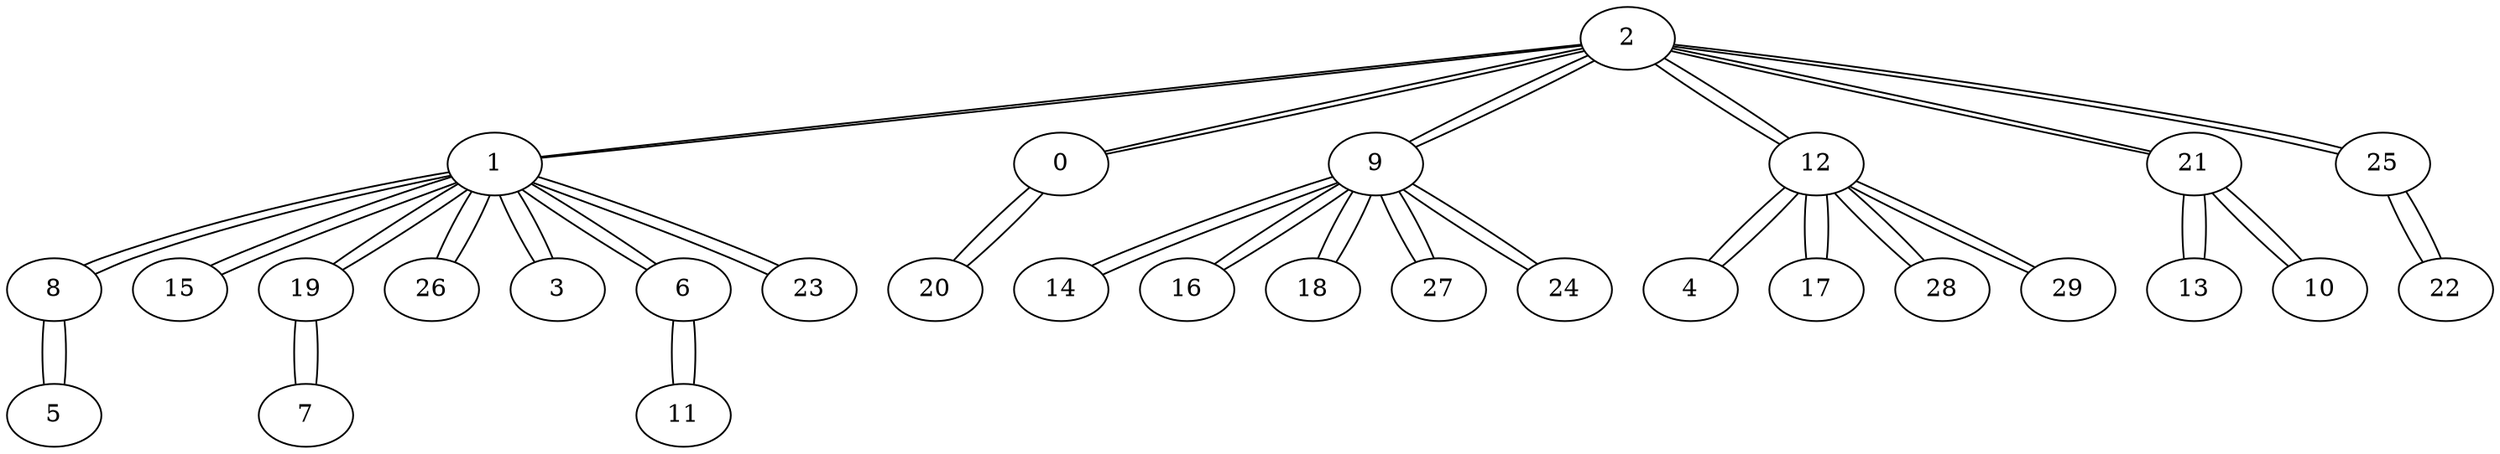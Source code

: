 // Gilbert
graph {
	2 [label=2]
	2 -- 1
	2 -- 0
	2 -- 9
	2 -- 12
	2 -- 21
	2 -- 25
	1 [label=1]
	1 -- 2
	1 -- 8
	1 -- 15
	1 -- 19
	1 -- 26
	1 -- 3
	1 -- 6
	1 -- 23
	0 [label=0]
	0 -- 2
	0 -- 20
	9 [label=9]
	9 -- 2
	9 -- 14
	9 -- 16
	9 -- 18
	9 -- 27
	9 -- 24
	12 [label=12]
	12 -- 2
	12 -- 4
	12 -- 17
	12 -- 28
	12 -- 29
	21 [label=21]
	21 -- 2
	21 -- 13
	21 -- 10
	25 [label=25]
	25 -- 2
	25 -- 22
	8 [label=8]
	8 -- 1
	8 -- 5
	15 [label=15]
	15 -- 1
	19 [label=19]
	19 -- 1
	19 -- 7
	26 [label=26]
	26 -- 1
	3 [label=3]
	3 -- 1
	6 [label=6]
	6 -- 1
	6 -- 11
	23 [label=23]
	23 -- 1
	20 [label=20]
	20 -- 0
	14 [label=14]
	14 -- 9
	16 [label=16]
	16 -- 9
	18 [label=18]
	18 -- 9
	27 [label=27]
	27 -- 9
	24 [label=24]
	24 -- 9
	4 [label=4]
	4 -- 12
	17 [label=17]
	17 -- 12
	28 [label=28]
	28 -- 12
	29 [label=29]
	29 -- 12
	13 [label=13]
	13 -- 21
	10 [label=10]
	10 -- 21
	22 [label=22]
	22 -- 25
	5 [label=5]
	5 -- 8
	7 [label=7]
	7 -- 19
	11 [label=11]
	11 -- 6
}

